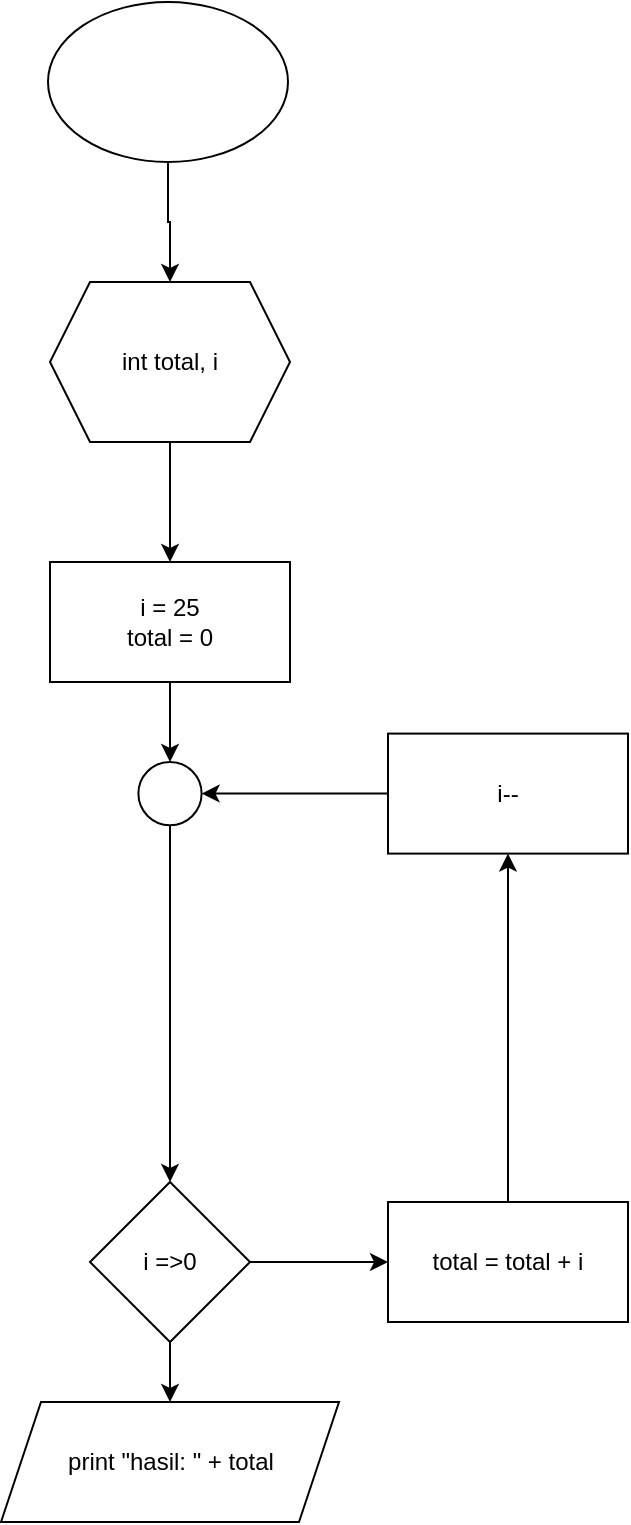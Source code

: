 <mxfile version="22.0.4" type="github">
  <diagram id="C5RBs43oDa-KdzZeNtuy" name="Page-1">
    <mxGraphModel dx="1050" dy="566" grid="1" gridSize="10" guides="1" tooltips="1" connect="1" arrows="1" fold="1" page="1" pageScale="1" pageWidth="827" pageHeight="1169" math="0" shadow="0">
      <root>
        <mxCell id="WIyWlLk6GJQsqaUBKTNV-0" />
        <mxCell id="WIyWlLk6GJQsqaUBKTNV-1" parent="WIyWlLk6GJQsqaUBKTNV-0" />
        <mxCell id="WIyWlLk6GJQsqaUBKTNV-4" value="Yes" style="rounded=0;html=1;jettySize=auto;orthogonalLoop=1;fontSize=11;endArrow=block;endFill=0;endSize=8;strokeWidth=1;shadow=0;labelBackgroundColor=none;edgeStyle=orthogonalEdgeStyle;" parent="WIyWlLk6GJQsqaUBKTNV-1" target="WIyWlLk6GJQsqaUBKTNV-10" edge="1">
          <mxGeometry y="20" relative="1" as="geometry">
            <mxPoint as="offset" />
            <mxPoint x="220" y="250" as="sourcePoint" />
          </mxGeometry>
        </mxCell>
        <mxCell id="WIyWlLk6GJQsqaUBKTNV-8" value="No" style="rounded=0;html=1;jettySize=auto;orthogonalLoop=1;fontSize=11;endArrow=block;endFill=0;endSize=8;strokeWidth=1;shadow=0;labelBackgroundColor=none;edgeStyle=orthogonalEdgeStyle;" parent="WIyWlLk6GJQsqaUBKTNV-1" target="WIyWlLk6GJQsqaUBKTNV-11" edge="1">
          <mxGeometry x="0.333" y="20" relative="1" as="geometry">
            <mxPoint as="offset" />
            <mxPoint x="220" y="370" as="sourcePoint" />
          </mxGeometry>
        </mxCell>
        <mxCell id="WIyWlLk6GJQsqaUBKTNV-9" value="Yes" style="edgeStyle=orthogonalEdgeStyle;rounded=0;html=1;jettySize=auto;orthogonalLoop=1;fontSize=11;endArrow=block;endFill=0;endSize=8;strokeWidth=1;shadow=0;labelBackgroundColor=none;" parent="WIyWlLk6GJQsqaUBKTNV-1" target="WIyWlLk6GJQsqaUBKTNV-12" edge="1">
          <mxGeometry y="10" relative="1" as="geometry">
            <mxPoint as="offset" />
            <mxPoint x="270" y="330" as="sourcePoint" />
          </mxGeometry>
        </mxCell>
        <mxCell id="vMy7lp-GARfgnjaNP-xQ-1" style="edgeStyle=orthogonalEdgeStyle;rounded=0;orthogonalLoop=1;jettySize=auto;html=1;" edge="1" parent="WIyWlLk6GJQsqaUBKTNV-1" source="vMy7lp-GARfgnjaNP-xQ-0" target="vMy7lp-GARfgnjaNP-xQ-2">
          <mxGeometry relative="1" as="geometry">
            <mxPoint x="330" y="180" as="targetPoint" />
          </mxGeometry>
        </mxCell>
        <mxCell id="vMy7lp-GARfgnjaNP-xQ-0" value="" style="ellipse;whiteSpace=wrap;html=1;" vertex="1" parent="WIyWlLk6GJQsqaUBKTNV-1">
          <mxGeometry x="270" y="10" width="120" height="80" as="geometry" />
        </mxCell>
        <mxCell id="vMy7lp-GARfgnjaNP-xQ-3" style="edgeStyle=orthogonalEdgeStyle;rounded=0;orthogonalLoop=1;jettySize=auto;html=1;" edge="1" parent="WIyWlLk6GJQsqaUBKTNV-1" source="vMy7lp-GARfgnjaNP-xQ-2" target="vMy7lp-GARfgnjaNP-xQ-4">
          <mxGeometry relative="1" as="geometry">
            <mxPoint x="331" y="290" as="targetPoint" />
          </mxGeometry>
        </mxCell>
        <mxCell id="vMy7lp-GARfgnjaNP-xQ-2" value="int total, i" style="shape=hexagon;perimeter=hexagonPerimeter2;whiteSpace=wrap;html=1;fixedSize=1;" vertex="1" parent="WIyWlLk6GJQsqaUBKTNV-1">
          <mxGeometry x="271" y="150" width="120" height="80" as="geometry" />
        </mxCell>
        <mxCell id="vMy7lp-GARfgnjaNP-xQ-5" style="edgeStyle=orthogonalEdgeStyle;rounded=0;orthogonalLoop=1;jettySize=auto;html=1;" edge="1" parent="WIyWlLk6GJQsqaUBKTNV-1" source="vMy7lp-GARfgnjaNP-xQ-4" target="vMy7lp-GARfgnjaNP-xQ-6">
          <mxGeometry relative="1" as="geometry">
            <mxPoint x="331" y="408.4" as="targetPoint" />
          </mxGeometry>
        </mxCell>
        <mxCell id="vMy7lp-GARfgnjaNP-xQ-4" value="i = 25&lt;br&gt;total = 0" style="rounded=0;whiteSpace=wrap;html=1;" vertex="1" parent="WIyWlLk6GJQsqaUBKTNV-1">
          <mxGeometry x="271" y="290" width="120" height="60" as="geometry" />
        </mxCell>
        <mxCell id="vMy7lp-GARfgnjaNP-xQ-7" style="edgeStyle=orthogonalEdgeStyle;rounded=0;orthogonalLoop=1;jettySize=auto;html=1;" edge="1" parent="WIyWlLk6GJQsqaUBKTNV-1" source="vMy7lp-GARfgnjaNP-xQ-6" target="vMy7lp-GARfgnjaNP-xQ-8">
          <mxGeometry relative="1" as="geometry">
            <mxPoint x="330" y="640" as="targetPoint" />
          </mxGeometry>
        </mxCell>
        <mxCell id="vMy7lp-GARfgnjaNP-xQ-6" value="" style="ellipse;whiteSpace=wrap;html=1;aspect=fixed;" vertex="1" parent="WIyWlLk6GJQsqaUBKTNV-1">
          <mxGeometry x="315.2" y="390" width="31.6" height="31.6" as="geometry" />
        </mxCell>
        <mxCell id="vMy7lp-GARfgnjaNP-xQ-9" style="edgeStyle=orthogonalEdgeStyle;rounded=0;orthogonalLoop=1;jettySize=auto;html=1;" edge="1" parent="WIyWlLk6GJQsqaUBKTNV-1" source="vMy7lp-GARfgnjaNP-xQ-8" target="vMy7lp-GARfgnjaNP-xQ-10">
          <mxGeometry relative="1" as="geometry">
            <mxPoint x="500" y="640" as="targetPoint" />
          </mxGeometry>
        </mxCell>
        <mxCell id="vMy7lp-GARfgnjaNP-xQ-15" style="edgeStyle=orthogonalEdgeStyle;rounded=0;orthogonalLoop=1;jettySize=auto;html=1;" edge="1" parent="WIyWlLk6GJQsqaUBKTNV-1" source="vMy7lp-GARfgnjaNP-xQ-8" target="vMy7lp-GARfgnjaNP-xQ-16">
          <mxGeometry relative="1" as="geometry">
            <mxPoint x="331" y="740" as="targetPoint" />
          </mxGeometry>
        </mxCell>
        <mxCell id="vMy7lp-GARfgnjaNP-xQ-8" value="i =&amp;gt;0" style="rhombus;whiteSpace=wrap;html=1;" vertex="1" parent="WIyWlLk6GJQsqaUBKTNV-1">
          <mxGeometry x="291" y="600" width="80" height="80" as="geometry" />
        </mxCell>
        <mxCell id="vMy7lp-GARfgnjaNP-xQ-11" style="edgeStyle=orthogonalEdgeStyle;rounded=0;orthogonalLoop=1;jettySize=auto;html=1;" edge="1" parent="WIyWlLk6GJQsqaUBKTNV-1" source="vMy7lp-GARfgnjaNP-xQ-10" target="vMy7lp-GARfgnjaNP-xQ-12">
          <mxGeometry relative="1" as="geometry">
            <mxPoint x="500" y="420" as="targetPoint" />
          </mxGeometry>
        </mxCell>
        <mxCell id="vMy7lp-GARfgnjaNP-xQ-10" value="total = total + i" style="rounded=0;whiteSpace=wrap;html=1;" vertex="1" parent="WIyWlLk6GJQsqaUBKTNV-1">
          <mxGeometry x="440" y="610" width="120" height="60" as="geometry" />
        </mxCell>
        <mxCell id="vMy7lp-GARfgnjaNP-xQ-13" style="edgeStyle=orthogonalEdgeStyle;rounded=0;orthogonalLoop=1;jettySize=auto;html=1;entryX=1;entryY=0.5;entryDx=0;entryDy=0;" edge="1" parent="WIyWlLk6GJQsqaUBKTNV-1" source="vMy7lp-GARfgnjaNP-xQ-12" target="vMy7lp-GARfgnjaNP-xQ-6">
          <mxGeometry relative="1" as="geometry" />
        </mxCell>
        <mxCell id="vMy7lp-GARfgnjaNP-xQ-12" value="i--" style="rounded=0;whiteSpace=wrap;html=1;" vertex="1" parent="WIyWlLk6GJQsqaUBKTNV-1">
          <mxGeometry x="440" y="375.8" width="120" height="60" as="geometry" />
        </mxCell>
        <mxCell id="vMy7lp-GARfgnjaNP-xQ-16" value="print &quot;hasil: &quot; + total" style="shape=parallelogram;perimeter=parallelogramPerimeter;whiteSpace=wrap;html=1;fixedSize=1;" vertex="1" parent="WIyWlLk6GJQsqaUBKTNV-1">
          <mxGeometry x="246.5" y="710" width="169" height="60" as="geometry" />
        </mxCell>
      </root>
    </mxGraphModel>
  </diagram>
</mxfile>
